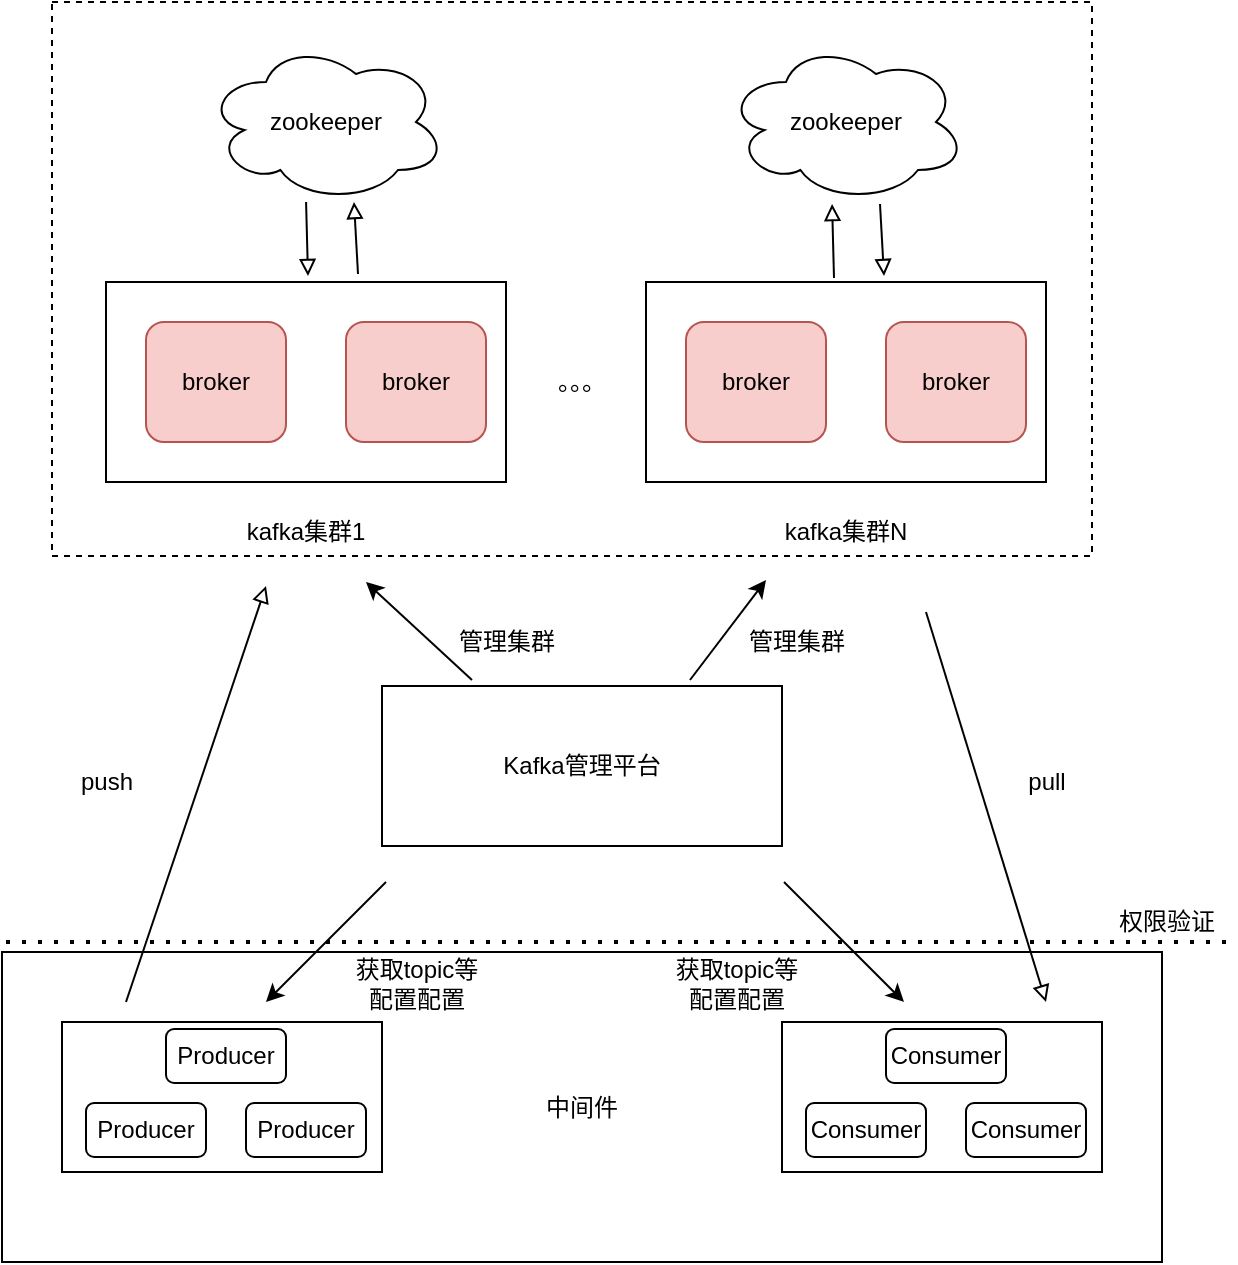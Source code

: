 <mxfile version="20.5.3" type="github">
  <diagram id="prtHgNgQTEPvFCAcTncT" name="Page-1">
    <mxGraphModel dx="640" dy="303" grid="1" gridSize="10" guides="1" tooltips="1" connect="1" arrows="1" fold="1" page="1" pageScale="1" pageWidth="827" pageHeight="1169" math="0" shadow="0">
      <root>
        <mxCell id="0" />
        <mxCell id="1" parent="0" />
        <mxCell id="dpMPxvlxTykies-16Fs4-56" value="中间件" style="rounded=0;whiteSpace=wrap;html=1;" vertex="1" parent="1">
          <mxGeometry x="128" y="525" width="580" height="155" as="geometry" />
        </mxCell>
        <mxCell id="dpMPxvlxTykies-16Fs4-3" value="" style="rounded=0;whiteSpace=wrap;html=1;dashed=1;" vertex="1" parent="1">
          <mxGeometry x="153" y="50" width="520" height="277" as="geometry" />
        </mxCell>
        <mxCell id="dpMPxvlxTykies-16Fs4-4" value="" style="rounded=0;whiteSpace=wrap;html=1;" vertex="1" parent="1">
          <mxGeometry x="180" y="190" width="200" height="100" as="geometry" />
        </mxCell>
        <mxCell id="dpMPxvlxTykies-16Fs4-6" value="" style="rounded=0;whiteSpace=wrap;html=1;" vertex="1" parent="1">
          <mxGeometry x="450" y="190" width="200" height="100" as="geometry" />
        </mxCell>
        <mxCell id="dpMPxvlxTykies-16Fs4-7" value="broker" style="rounded=1;whiteSpace=wrap;html=1;fillColor=#f8cecc;strokeColor=#b85450;" vertex="1" parent="1">
          <mxGeometry x="200" y="210" width="70" height="60" as="geometry" />
        </mxCell>
        <mxCell id="dpMPxvlxTykies-16Fs4-8" value="broker" style="rounded=1;whiteSpace=wrap;html=1;fillColor=#f8cecc;strokeColor=#b85450;" vertex="1" parent="1">
          <mxGeometry x="300" y="210" width="70" height="60" as="geometry" />
        </mxCell>
        <mxCell id="dpMPxvlxTykies-16Fs4-10" value="kafka集群1" style="text;html=1;strokeColor=none;fillColor=none;align=center;verticalAlign=middle;whiteSpace=wrap;rounded=0;" vertex="1" parent="1">
          <mxGeometry x="230" y="300" width="100" height="30" as="geometry" />
        </mxCell>
        <mxCell id="dpMPxvlxTykies-16Fs4-12" value="kafka集群N" style="text;html=1;strokeColor=none;fillColor=none;align=center;verticalAlign=middle;whiteSpace=wrap;rounded=0;" vertex="1" parent="1">
          <mxGeometry x="500" y="300" width="100" height="30" as="geometry" />
        </mxCell>
        <mxCell id="dpMPxvlxTykies-16Fs4-13" value="broker" style="rounded=1;whiteSpace=wrap;html=1;fillColor=#f8cecc;strokeColor=#b85450;" vertex="1" parent="1">
          <mxGeometry x="470" y="210" width="70" height="60" as="geometry" />
        </mxCell>
        <mxCell id="dpMPxvlxTykies-16Fs4-14" value="broker" style="rounded=1;whiteSpace=wrap;html=1;fillColor=#f8cecc;strokeColor=#b85450;" vertex="1" parent="1">
          <mxGeometry x="570" y="210" width="70" height="60" as="geometry" />
        </mxCell>
        <mxCell id="dpMPxvlxTykies-16Fs4-15" value="zookeeper" style="ellipse;shape=cloud;whiteSpace=wrap;html=1;" vertex="1" parent="1">
          <mxGeometry x="230" y="70" width="120" height="80" as="geometry" />
        </mxCell>
        <mxCell id="dpMPxvlxTykies-16Fs4-16" value="zookeeper" style="ellipse;shape=cloud;whiteSpace=wrap;html=1;" vertex="1" parent="1">
          <mxGeometry x="490" y="70" width="120" height="80" as="geometry" />
        </mxCell>
        <mxCell id="dpMPxvlxTykies-16Fs4-21" value="" style="endArrow=none;html=1;rounded=0;exitX=0.535;exitY=-0.03;exitDx=0;exitDy=0;exitPerimeter=0;entryX=0.467;entryY=1;entryDx=0;entryDy=0;entryPerimeter=0;startArrow=block;startFill=0;endFill=0;" edge="1" parent="1">
          <mxGeometry width="50" height="50" relative="1" as="geometry">
            <mxPoint x="281" y="187" as="sourcePoint" />
            <mxPoint x="280.04" y="150" as="targetPoint" />
          </mxGeometry>
        </mxCell>
        <mxCell id="dpMPxvlxTykies-16Fs4-22" value="" style="endArrow=block;html=1;rounded=0;exitX=0.66;exitY=-0.04;exitDx=0;exitDy=0;exitPerimeter=0;endFill=0;" edge="1" parent="1">
          <mxGeometry width="50" height="50" relative="1" as="geometry">
            <mxPoint x="306" y="186" as="sourcePoint" />
            <mxPoint x="304" y="150" as="targetPoint" />
          </mxGeometry>
        </mxCell>
        <mxCell id="dpMPxvlxTykies-16Fs4-23" value="" style="endArrow=block;html=1;rounded=0;exitX=0.535;exitY=-0.03;exitDx=0;exitDy=0;exitPerimeter=0;entryX=0.467;entryY=1;entryDx=0;entryDy=0;entryPerimeter=0;endFill=0;startArrow=none;startFill=0;" edge="1" parent="1">
          <mxGeometry width="50" height="50" relative="1" as="geometry">
            <mxPoint x="544" y="188" as="sourcePoint" />
            <mxPoint x="543.04" y="151" as="targetPoint" />
          </mxGeometry>
        </mxCell>
        <mxCell id="dpMPxvlxTykies-16Fs4-24" value="" style="endArrow=none;html=1;rounded=0;exitX=0.66;exitY=-0.04;exitDx=0;exitDy=0;exitPerimeter=0;startArrow=block;startFill=0;endFill=0;" edge="1" parent="1">
          <mxGeometry width="50" height="50" relative="1" as="geometry">
            <mxPoint x="569" y="187" as="sourcePoint" />
            <mxPoint x="567" y="151" as="targetPoint" />
          </mxGeometry>
        </mxCell>
        <mxCell id="dpMPxvlxTykies-16Fs4-26" value="。。。" style="text;html=1;strokeColor=none;fillColor=none;align=center;verticalAlign=middle;whiteSpace=wrap;rounded=0;" vertex="1" parent="1">
          <mxGeometry x="388" y="225" width="60" height="30" as="geometry" />
        </mxCell>
        <mxCell id="dpMPxvlxTykies-16Fs4-27" value="Kafka管理平台" style="rounded=0;whiteSpace=wrap;html=1;" vertex="1" parent="1">
          <mxGeometry x="318" y="392" width="200" height="80" as="geometry" />
        </mxCell>
        <mxCell id="dpMPxvlxTykies-16Fs4-31" value="" style="endArrow=classic;html=1;rounded=0;" edge="1" parent="1">
          <mxGeometry width="50" height="50" relative="1" as="geometry">
            <mxPoint x="472" y="389" as="sourcePoint" />
            <mxPoint x="510" y="339" as="targetPoint" />
          </mxGeometry>
        </mxCell>
        <mxCell id="dpMPxvlxTykies-16Fs4-32" value="" style="endArrow=classic;html=1;rounded=0;" edge="1" parent="1">
          <mxGeometry width="50" height="50" relative="1" as="geometry">
            <mxPoint x="363" y="389" as="sourcePoint" />
            <mxPoint x="310" y="340" as="targetPoint" />
          </mxGeometry>
        </mxCell>
        <mxCell id="dpMPxvlxTykies-16Fs4-33" value="管理集群" style="text;html=1;align=center;verticalAlign=middle;resizable=0;points=[];autosize=1;strokeColor=none;fillColor=none;" vertex="1" parent="1">
          <mxGeometry x="345" y="355" width="70" height="30" as="geometry" />
        </mxCell>
        <mxCell id="dpMPxvlxTykies-16Fs4-34" value="管理集群" style="text;html=1;align=center;verticalAlign=middle;resizable=0;points=[];autosize=1;strokeColor=none;fillColor=none;" vertex="1" parent="1">
          <mxGeometry x="490" y="355" width="70" height="30" as="geometry" />
        </mxCell>
        <mxCell id="dpMPxvlxTykies-16Fs4-35" value="" style="endArrow=none;dashed=1;html=1;dashPattern=1 3;strokeWidth=2;rounded=0;" edge="1" parent="1">
          <mxGeometry width="50" height="50" relative="1" as="geometry">
            <mxPoint x="130" y="520" as="sourcePoint" />
            <mxPoint x="740" y="520" as="targetPoint" />
          </mxGeometry>
        </mxCell>
        <mxCell id="dpMPxvlxTykies-16Fs4-37" value="" style="rounded=0;whiteSpace=wrap;html=1;" vertex="1" parent="1">
          <mxGeometry x="158" y="560" width="160" height="75" as="geometry" />
        </mxCell>
        <mxCell id="dpMPxvlxTykies-16Fs4-38" value="" style="rounded=0;whiteSpace=wrap;html=1;" vertex="1" parent="1">
          <mxGeometry x="518" y="560" width="160" height="75" as="geometry" />
        </mxCell>
        <mxCell id="dpMPxvlxTykies-16Fs4-39" value="Producer" style="rounded=1;whiteSpace=wrap;html=1;" vertex="1" parent="1">
          <mxGeometry x="210" y="563.5" width="60" height="27" as="geometry" />
        </mxCell>
        <mxCell id="dpMPxvlxTykies-16Fs4-40" value="Producer" style="rounded=1;whiteSpace=wrap;html=1;" vertex="1" parent="1">
          <mxGeometry x="250" y="600.5" width="60" height="27" as="geometry" />
        </mxCell>
        <mxCell id="dpMPxvlxTykies-16Fs4-41" value="Producer" style="rounded=1;whiteSpace=wrap;html=1;" vertex="1" parent="1">
          <mxGeometry x="170" y="600.5" width="60" height="27" as="geometry" />
        </mxCell>
        <mxCell id="dpMPxvlxTykies-16Fs4-43" value="Consumer" style="rounded=1;whiteSpace=wrap;html=1;" vertex="1" parent="1">
          <mxGeometry x="570" y="563.5" width="60" height="27" as="geometry" />
        </mxCell>
        <mxCell id="dpMPxvlxTykies-16Fs4-44" value="Consumer" style="rounded=1;whiteSpace=wrap;html=1;" vertex="1" parent="1">
          <mxGeometry x="610" y="600.5" width="60" height="27" as="geometry" />
        </mxCell>
        <mxCell id="dpMPxvlxTykies-16Fs4-45" value="Consumer" style="rounded=1;whiteSpace=wrap;html=1;" vertex="1" parent="1">
          <mxGeometry x="530" y="600.5" width="60" height="27" as="geometry" />
        </mxCell>
        <mxCell id="dpMPxvlxTykies-16Fs4-46" value="" style="endArrow=none;html=1;rounded=0;endFill=0;startArrow=classic;startFill=1;" edge="1" parent="1">
          <mxGeometry width="50" height="50" relative="1" as="geometry">
            <mxPoint x="260" y="550" as="sourcePoint" />
            <mxPoint x="320" y="490" as="targetPoint" />
          </mxGeometry>
        </mxCell>
        <mxCell id="dpMPxvlxTykies-16Fs4-47" value="" style="endArrow=none;html=1;rounded=0;endFill=0;startArrow=classic;startFill=1;" edge="1" parent="1">
          <mxGeometry width="50" height="50" relative="1" as="geometry">
            <mxPoint x="579" y="550" as="sourcePoint" />
            <mxPoint x="519" y="490" as="targetPoint" />
            <Array as="points">
              <mxPoint x="519" y="490" />
            </Array>
          </mxGeometry>
        </mxCell>
        <mxCell id="dpMPxvlxTykies-16Fs4-48" value="" style="endArrow=block;html=1;rounded=0;endFill=0;" edge="1" parent="1">
          <mxGeometry width="50" height="50" relative="1" as="geometry">
            <mxPoint x="190" y="550" as="sourcePoint" />
            <mxPoint x="260" y="342" as="targetPoint" />
          </mxGeometry>
        </mxCell>
        <mxCell id="dpMPxvlxTykies-16Fs4-49" value="" style="endArrow=none;html=1;rounded=0;endFill=0;startArrow=block;startFill=0;" edge="1" parent="1">
          <mxGeometry width="50" height="50" relative="1" as="geometry">
            <mxPoint x="650" y="550" as="sourcePoint" />
            <mxPoint x="590" y="355" as="targetPoint" />
          </mxGeometry>
        </mxCell>
        <mxCell id="dpMPxvlxTykies-16Fs4-50" value="push" style="text;html=1;align=center;verticalAlign=middle;resizable=0;points=[];autosize=1;strokeColor=none;fillColor=none;" vertex="1" parent="1">
          <mxGeometry x="155" y="425" width="50" height="30" as="geometry" />
        </mxCell>
        <mxCell id="dpMPxvlxTykies-16Fs4-51" value="pull" style="text;html=1;align=center;verticalAlign=middle;resizable=0;points=[];autosize=1;strokeColor=none;fillColor=none;" vertex="1" parent="1">
          <mxGeometry x="630" y="425" width="40" height="30" as="geometry" />
        </mxCell>
        <mxCell id="dpMPxvlxTykies-16Fs4-53" value="&lt;div&gt;获取topic等&lt;/div&gt;&lt;div&gt;配置配置&lt;/div&gt;" style="text;html=1;align=center;verticalAlign=middle;resizable=0;points=[];autosize=1;strokeColor=none;fillColor=none;" vertex="1" parent="1">
          <mxGeometry x="295" y="521" width="80" height="40" as="geometry" />
        </mxCell>
        <mxCell id="dpMPxvlxTykies-16Fs4-54" value="&lt;div&gt;获取topic等&lt;/div&gt;&lt;div&gt;配置配置&lt;/div&gt;" style="text;html=1;align=center;verticalAlign=middle;resizable=0;points=[];autosize=1;strokeColor=none;fillColor=none;" vertex="1" parent="1">
          <mxGeometry x="455" y="521" width="80" height="40" as="geometry" />
        </mxCell>
        <mxCell id="dpMPxvlxTykies-16Fs4-55" value="权限验证" style="text;html=1;align=center;verticalAlign=middle;resizable=0;points=[];autosize=1;strokeColor=none;fillColor=none;" vertex="1" parent="1">
          <mxGeometry x="675" y="495" width="70" height="30" as="geometry" />
        </mxCell>
      </root>
    </mxGraphModel>
  </diagram>
</mxfile>
